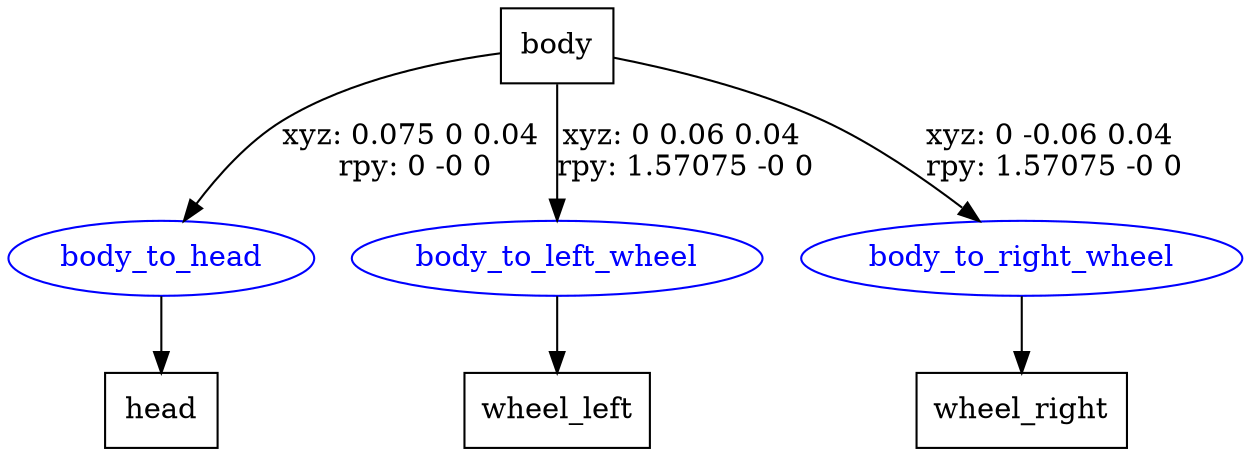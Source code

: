 digraph G {
node [shape=box];
"body" [label="body"];
"head" [label="head"];
"wheel_left" [label="wheel_left"];
"wheel_right" [label="wheel_right"];
node [shape=ellipse, color=blue, fontcolor=blue];
"body" -> "body_to_head" [label="xyz: 0.075 0 0.04 \nrpy: 0 -0 0"]
"body_to_head" -> "head"
"body" -> "body_to_left_wheel" [label="xyz: 0 0.06 0.04 \nrpy: 1.57075 -0 0"]
"body_to_left_wheel" -> "wheel_left"
"body" -> "body_to_right_wheel" [label="xyz: 0 -0.06 0.04 \nrpy: 1.57075 -0 0"]
"body_to_right_wheel" -> "wheel_right"
}
